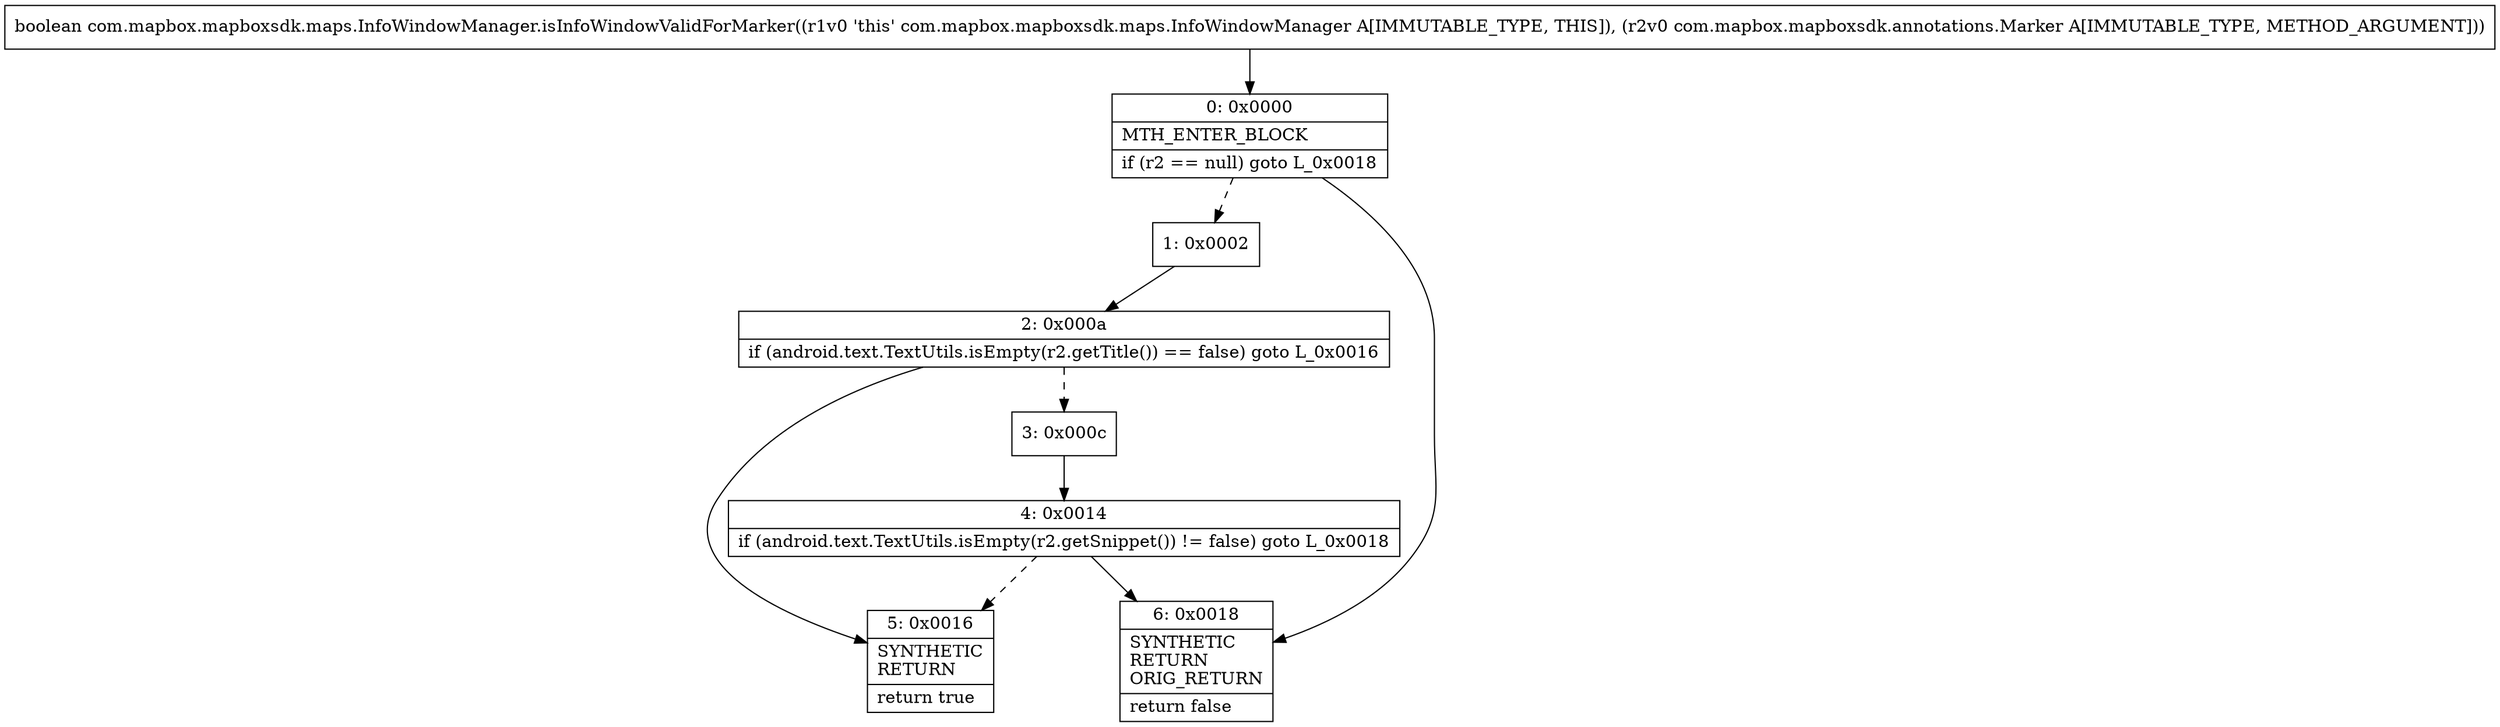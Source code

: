 digraph "CFG forcom.mapbox.mapboxsdk.maps.InfoWindowManager.isInfoWindowValidForMarker(Lcom\/mapbox\/mapboxsdk\/annotations\/Marker;)Z" {
Node_0 [shape=record,label="{0\:\ 0x0000|MTH_ENTER_BLOCK\l|if (r2 == null) goto L_0x0018\l}"];
Node_1 [shape=record,label="{1\:\ 0x0002}"];
Node_2 [shape=record,label="{2\:\ 0x000a|if (android.text.TextUtils.isEmpty(r2.getTitle()) == false) goto L_0x0016\l}"];
Node_3 [shape=record,label="{3\:\ 0x000c}"];
Node_4 [shape=record,label="{4\:\ 0x0014|if (android.text.TextUtils.isEmpty(r2.getSnippet()) != false) goto L_0x0018\l}"];
Node_5 [shape=record,label="{5\:\ 0x0016|SYNTHETIC\lRETURN\l|return true\l}"];
Node_6 [shape=record,label="{6\:\ 0x0018|SYNTHETIC\lRETURN\lORIG_RETURN\l|return false\l}"];
MethodNode[shape=record,label="{boolean com.mapbox.mapboxsdk.maps.InfoWindowManager.isInfoWindowValidForMarker((r1v0 'this' com.mapbox.mapboxsdk.maps.InfoWindowManager A[IMMUTABLE_TYPE, THIS]), (r2v0 com.mapbox.mapboxsdk.annotations.Marker A[IMMUTABLE_TYPE, METHOD_ARGUMENT])) }"];
MethodNode -> Node_0;
Node_0 -> Node_1[style=dashed];
Node_0 -> Node_6;
Node_1 -> Node_2;
Node_2 -> Node_3[style=dashed];
Node_2 -> Node_5;
Node_3 -> Node_4;
Node_4 -> Node_5[style=dashed];
Node_4 -> Node_6;
}

